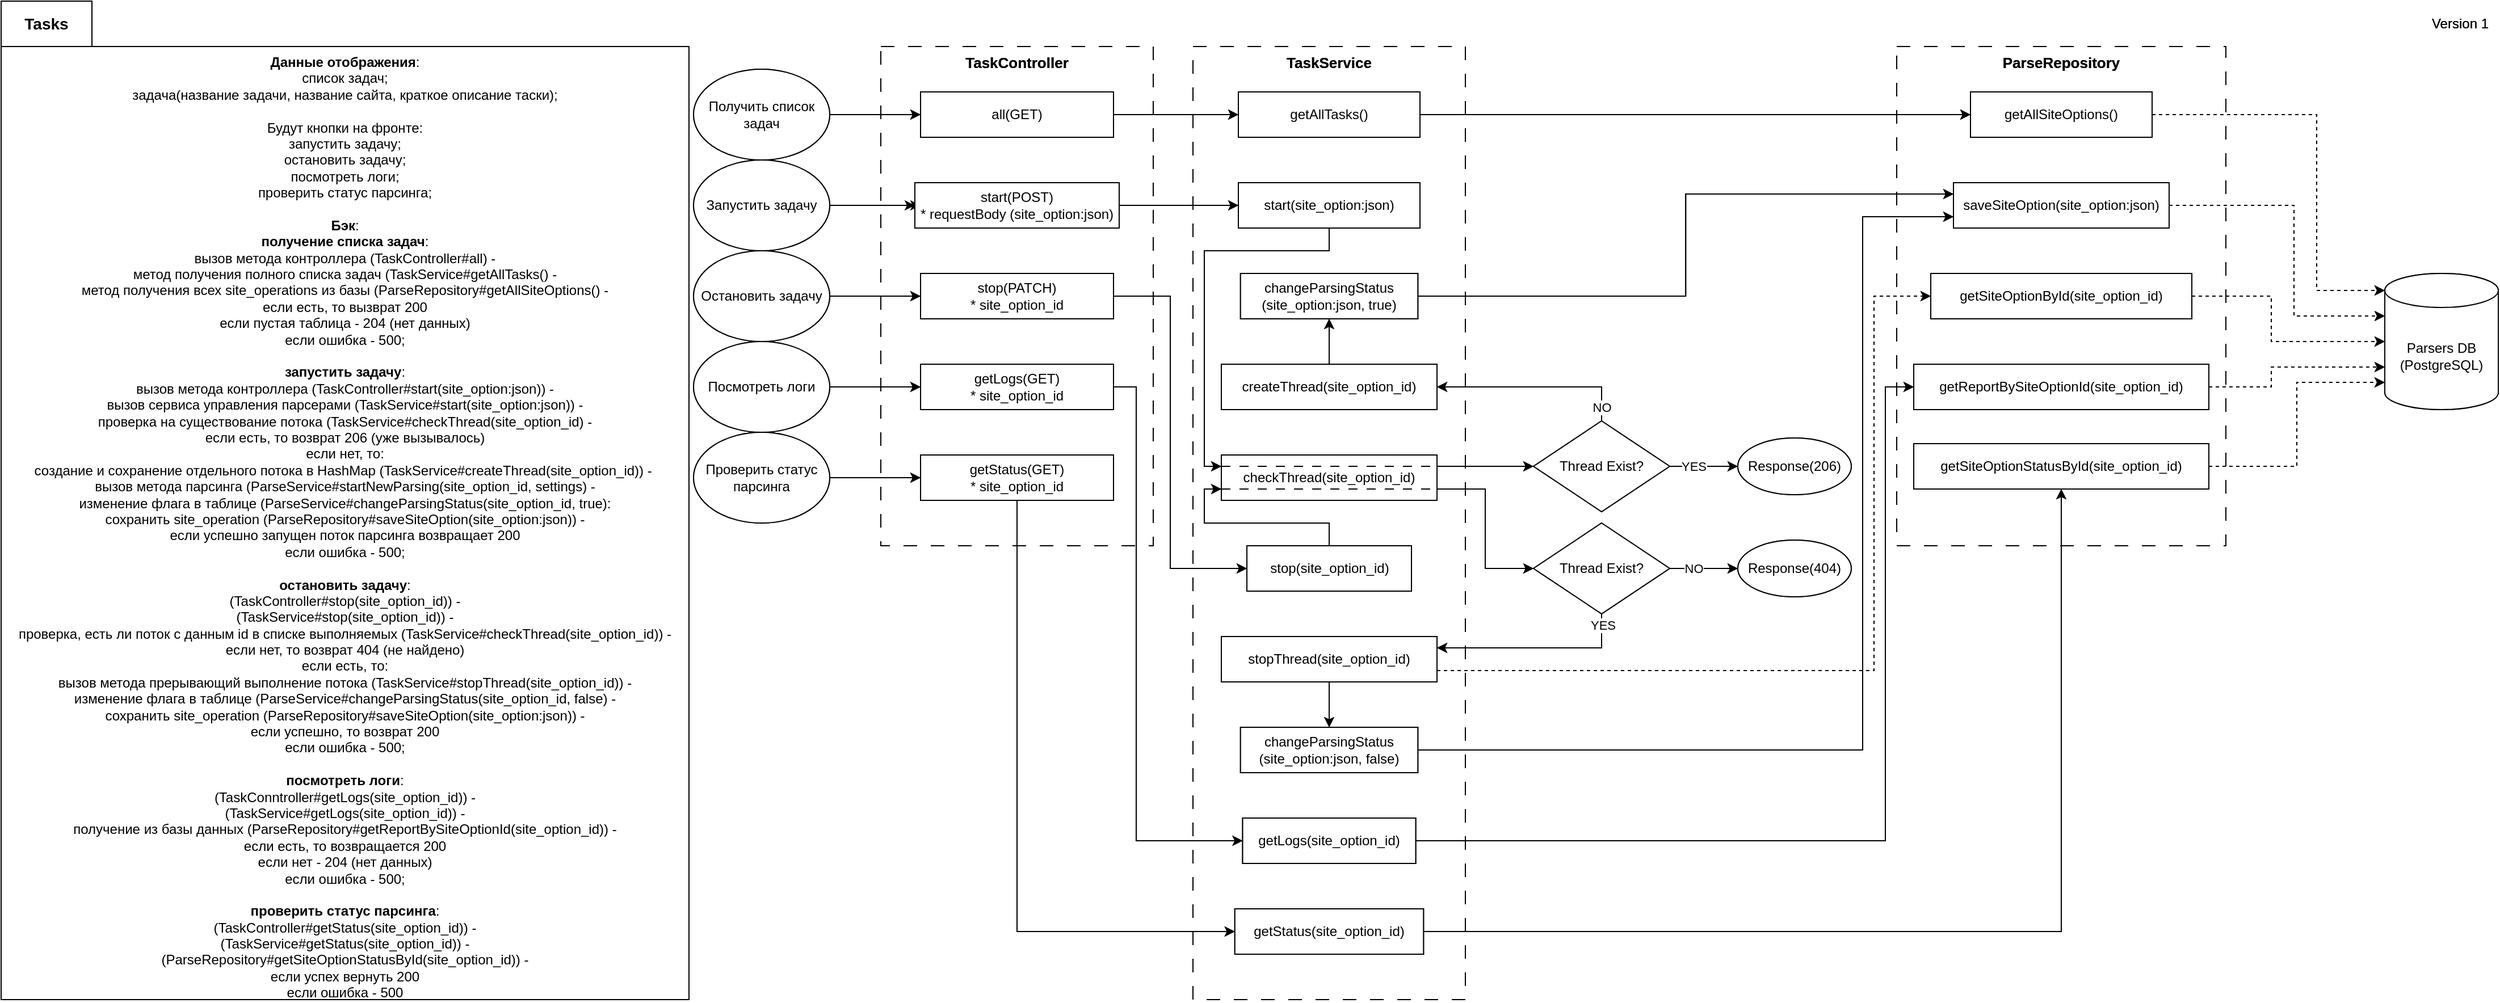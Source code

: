 <mxfile version="20.5.3" type="embed"><diagram name="Страница 1" id="qCNLvIIqHfw9IIQVVRMi"><mxGraphModel dx="1561" dy="801" grid="1" gridSize="10" guides="1" tooltips="1" connect="1" arrows="1" fold="1" page="1" pageScale="1" pageWidth="827" pageHeight="1169" background="#ffffff" math="0" shadow="0"><root><mxCell id="0"/><mxCell id="1" parent="0"/><mxCell id="IQdeU8apSQBM7l4QD6ii-18" value="ParseRepository" style="rounded=0;whiteSpace=wrap;html=1;fontSize=13;fontStyle=1;verticalAlign=top;fillColor=none;dashed=1;dashPattern=12 12;" parent="1" vertex="1"><mxGeometry x="1670" y="40" width="290" height="440" as="geometry"/></mxCell><mxCell id="IQdeU8apSQBM7l4QD6ii-17" value="TaskService" style="rounded=0;whiteSpace=wrap;html=1;fontSize=13;fontStyle=1;verticalAlign=top;fillColor=none;dashed=1;dashPattern=12 12;" parent="1" vertex="1"><mxGeometry x="1050" y="40" width="240" height="840" as="geometry"/></mxCell><mxCell id="IQdeU8apSQBM7l4QD6ii-6" value="TaskController" style="rounded=0;whiteSpace=wrap;html=1;verticalAlign=top;fillColor=none;dashed=1;dashPattern=12 12;fontSize=13;fontStyle=1" parent="1" vertex="1"><mxGeometry x="775" y="40" width="240" height="440" as="geometry"/></mxCell><mxCell id="UjvpqchdZE0tRtBwlCUI-1" value="Tasks" style="rounded=0;whiteSpace=wrap;html=1;fontStyle=1;fontSize=14;" parent="1" vertex="1"><mxGeometry width="80" height="40" as="geometry"/></mxCell><mxCell id="UjvpqchdZE0tRtBwlCUI-2" value="Version 1" style="text;html=1;strokeColor=none;fillColor=none;align=center;verticalAlign=middle;whiteSpace=wrap;rounded=0;" parent="1" vertex="1"><mxGeometry x="2133" width="67" height="40" as="geometry"/></mxCell><mxCell id="UjvpqchdZE0tRtBwlCUI-4" value="&lt;b&gt;Данные отображения&lt;/b&gt;:&lt;br&gt;список задач;&lt;br&gt;задача(название задачи, название сайта, краткое описание таски);&lt;br&gt;&lt;br&gt;Будут кнопки на фронте:&lt;br&gt;запустить задачу;&lt;br&gt;остановить задачу;&lt;br&gt;посмотреть логи;&lt;br&gt;проверить статус парсинга;&lt;br&gt;&lt;br&gt;&lt;b&gt;Бэк&lt;/b&gt;:&lt;br&gt;&lt;b&gt;получение списка задач&lt;/b&gt;:&lt;br&gt;вызов метода контроллера (TaskController#all) -&lt;br&gt;метод получения полного списка задач (TaskService#getAllTasks() -&lt;br&gt;метод получения всех site_operations из базы (ParseRepository#getAllSiteOperations() -&lt;br&gt;если есть, то вызврат 200&lt;br&gt;если пустая таблица - 204 (нет данных)&lt;br&gt;если ошибка - 500;&lt;br&gt;&lt;br&gt;&lt;b&gt;запустить задачу&lt;/b&gt;:&lt;br&gt;вызов метода контроллера (TaskController#start(site_operation:json)) -&lt;br&gt;вызов сервиса управления парсерами (TaskService#start(site_operation:json)) -&lt;br&gt;проверка на существование потока (TaskService#checkThread(site_operation_id) -&lt;br&gt;если есть, то возврат 206 (уже вызывалось)&lt;br&gt;если нет, то:&lt;br style=&quot;border-color: var(--border-color);&quot;&gt;создание и сохранение отдельного потока в HashMap (TaskService#createThread(site_operation_id)) -&amp;nbsp;&lt;br&gt;вызов метода парсинга (ParseService#startNewParsing(site_operation_id, settings) -&lt;br&gt;изменение флага в таблице (ParseService#changeParsingStatus(site_operation_id, true):&lt;br&gt;сохранить site_operation (ParseRepository#saveSiteOperation(siteOperation)) -&lt;br&gt;если успешно запущен поток парсинга возвращает 200&lt;br&gt;если ошибка - 500;&lt;br&gt;&lt;br&gt;&lt;b&gt;остановить задачу&lt;/b&gt;:&lt;br&gt;(TaskController#stop(site_operation_id)) -&lt;br&gt;(TaskService#stop(site_operation_id)) -&lt;br&gt;проверка, есть ли поток с данным id в списке выполняемых (TaskService#checkThread(site_operation_id)) -&lt;br&gt;если нет, то возврат 404 (не найдено)&lt;br&gt;если есть, то:&lt;br&gt;вызов метода прерывающий выполнение потока (TaskService#stopThread(site_operation_id)) -&lt;br style=&quot;border-color: var(--border-color);&quot;&gt;изменение флага в таблице (ParseService#changeParsingStatus(site_operation_id, false) -&lt;br style=&quot;border-color: var(--border-color);&quot;&gt;сохранить site_operation (ParseRepository#saveSiteOperation(siteOperation)) -&lt;br&gt;если успешно, то возврат 200&lt;br&gt;если ошибка - 500;&lt;br&gt;&lt;br&gt;&lt;b&gt;посмотреть логи&lt;/b&gt;:&lt;br&gt;(TaskConntroller#getLogs(site_operation_id)) -&lt;br&gt;(TaskService#getLogs(site_operation_id)) -&lt;br&gt;получение из базы данных (ParseRepository#getReportBySiteOperationId(site_operation_id)) -&lt;br&gt;если есть, то возвращается 200&lt;br&gt;если нет - 204 (нет данных)&lt;br&gt;если ошибка - 500;&lt;br&gt;&lt;br&gt;&lt;b&gt;проверить статус парсинга&lt;/b&gt;:&lt;br&gt;(TaskController#getStatus(site_operation_id)) -&lt;br&gt;(TaskService#getStatus(site_operation_id)) -&lt;br&gt;(ParseRepository#getSiteOperationStatusById(site_operation_id)) -&lt;br&gt;если успех вернуть 200&lt;br&gt;если ошибка - 500" style="rounded=0;whiteSpace=wrap;html=1;verticalAlign=top;align=center;" parent="1" vertex="1"><mxGeometry y="40" width="606" height="840" as="geometry"/></mxCell><mxCell id="IQdeU8apSQBM7l4QD6ii-12" style="edgeStyle=orthogonalEdgeStyle;rounded=0;orthogonalLoop=1;jettySize=auto;html=1;exitX=1;exitY=0.5;exitDx=0;exitDy=0;entryX=0;entryY=0.5;entryDx=0;entryDy=0;" parent="1" source="IQdeU8apSQBM7l4QD6ii-1" target="IQdeU8apSQBM7l4QD6ii-7" edge="1"><mxGeometry relative="1" as="geometry"/></mxCell><mxCell id="IQdeU8apSQBM7l4QD6ii-1" value="Получить список задач" style="ellipse;whiteSpace=wrap;html=1;" parent="1" vertex="1"><mxGeometry x="610" y="60" width="120" height="80" as="geometry"/></mxCell><mxCell id="IQdeU8apSQBM7l4QD6ii-13" style="edgeStyle=orthogonalEdgeStyle;rounded=0;orthogonalLoop=1;jettySize=auto;html=1;exitX=1;exitY=0.5;exitDx=0;exitDy=0;entryX=0;entryY=0.5;entryDx=0;entryDy=0;" parent="1" source="IQdeU8apSQBM7l4QD6ii-2" target="IQdeU8apSQBM7l4QD6ii-8" edge="1"><mxGeometry relative="1" as="geometry"/></mxCell><mxCell id="IQdeU8apSQBM7l4QD6ii-2" value="Запустить задачу" style="ellipse;whiteSpace=wrap;html=1;" parent="1" vertex="1"><mxGeometry x="610" y="140" width="120" height="80" as="geometry"/></mxCell><mxCell id="IQdeU8apSQBM7l4QD6ii-14" style="edgeStyle=orthogonalEdgeStyle;rounded=0;orthogonalLoop=1;jettySize=auto;html=1;exitX=1;exitY=0.5;exitDx=0;exitDy=0;entryX=0;entryY=0.5;entryDx=0;entryDy=0;" parent="1" source="IQdeU8apSQBM7l4QD6ii-3" target="IQdeU8apSQBM7l4QD6ii-9" edge="1"><mxGeometry relative="1" as="geometry"/></mxCell><mxCell id="IQdeU8apSQBM7l4QD6ii-3" value="Остановить задачу" style="ellipse;whiteSpace=wrap;html=1;" parent="1" vertex="1"><mxGeometry x="610" y="220" width="120" height="80" as="geometry"/></mxCell><mxCell id="IQdeU8apSQBM7l4QD6ii-15" style="edgeStyle=orthogonalEdgeStyle;rounded=0;orthogonalLoop=1;jettySize=auto;html=1;exitX=1;exitY=0.5;exitDx=0;exitDy=0;entryX=0;entryY=0.5;entryDx=0;entryDy=0;" parent="1" source="IQdeU8apSQBM7l4QD6ii-4" target="IQdeU8apSQBM7l4QD6ii-10" edge="1"><mxGeometry relative="1" as="geometry"/></mxCell><mxCell id="IQdeU8apSQBM7l4QD6ii-4" value="Посмотреть логи" style="ellipse;whiteSpace=wrap;html=1;" parent="1" vertex="1"><mxGeometry x="610" y="300" width="120" height="80" as="geometry"/></mxCell><mxCell id="IQdeU8apSQBM7l4QD6ii-16" style="edgeStyle=orthogonalEdgeStyle;rounded=0;orthogonalLoop=1;jettySize=auto;html=1;exitX=1;exitY=0.5;exitDx=0;exitDy=0;entryX=0;entryY=0.5;entryDx=0;entryDy=0;" parent="1" source="IQdeU8apSQBM7l4QD6ii-5" target="IQdeU8apSQBM7l4QD6ii-11" edge="1"><mxGeometry relative="1" as="geometry"/></mxCell><mxCell id="IQdeU8apSQBM7l4QD6ii-5" value="Проверить статус парсинга" style="ellipse;whiteSpace=wrap;html=1;" parent="1" vertex="1"><mxGeometry x="610" y="380" width="120" height="80" as="geometry"/></mxCell><mxCell id="IQdeU8apSQBM7l4QD6ii-22" style="edgeStyle=orthogonalEdgeStyle;rounded=0;orthogonalLoop=1;jettySize=auto;html=1;exitX=1;exitY=0.5;exitDx=0;exitDy=0;entryX=0;entryY=0.5;entryDx=0;entryDy=0;" parent="1" source="IQdeU8apSQBM7l4QD6ii-7" target="IQdeU8apSQBM7l4QD6ii-21" edge="1"><mxGeometry relative="1" as="geometry"/></mxCell><mxCell id="IQdeU8apSQBM7l4QD6ii-7" value="all(GET)" style="rounded=0;whiteSpace=wrap;html=1;" parent="1" vertex="1"><mxGeometry x="810" y="80" width="170" height="40" as="geometry"/></mxCell><mxCell id="ghI51QlMgrLUa65lggI6-1" style="edgeStyle=orthogonalEdgeStyle;rounded=0;orthogonalLoop=1;jettySize=auto;html=1;exitX=1;exitY=0.5;exitDx=0;exitDy=0;entryX=0;entryY=0.5;entryDx=0;entryDy=0;" parent="1" source="IQdeU8apSQBM7l4QD6ii-8" target="IQdeU8apSQBM7l4QD6ii-19" edge="1"><mxGeometry relative="1" as="geometry"/></mxCell><mxCell id="IQdeU8apSQBM7l4QD6ii-8" value="start(POST)&lt;br&gt;* requestBody (siteOperation)" style="rounded=0;whiteSpace=wrap;html=1;" parent="1" vertex="1"><mxGeometry x="810" y="160" width="170" height="40" as="geometry"/></mxCell><mxCell id="ghI51QlMgrLUa65lggI6-33" style="edgeStyle=orthogonalEdgeStyle;rounded=0;orthogonalLoop=1;jettySize=auto;html=1;exitX=1;exitY=0.5;exitDx=0;exitDy=0;entryX=0;entryY=0.5;entryDx=0;entryDy=0;" parent="1" source="IQdeU8apSQBM7l4QD6ii-9" target="ghI51QlMgrLUa65lggI6-32" edge="1"><mxGeometry relative="1" as="geometry"><Array as="points"><mxPoint x="1030" y="260"/><mxPoint x="1030" y="500"/></Array></mxGeometry></mxCell><mxCell id="IQdeU8apSQBM7l4QD6ii-9" value="stop(PATCH)&lt;br&gt;* siteOperationId" style="rounded=0;whiteSpace=wrap;html=1;" parent="1" vertex="1"><mxGeometry x="810" y="240" width="170" height="40" as="geometry"/></mxCell><mxCell id="ghI51QlMgrLUa65lggI6-58" style="edgeStyle=orthogonalEdgeStyle;rounded=0;orthogonalLoop=1;jettySize=auto;html=1;exitX=1;exitY=0.5;exitDx=0;exitDy=0;entryX=0;entryY=0.5;entryDx=0;entryDy=0;" parent="1" source="IQdeU8apSQBM7l4QD6ii-10" target="ghI51QlMgrLUa65lggI6-56" edge="1"><mxGeometry relative="1" as="geometry"><Array as="points"><mxPoint x="1000" y="340"/><mxPoint x="1000" y="740"/></Array></mxGeometry></mxCell><mxCell id="IQdeU8apSQBM7l4QD6ii-10" value="getLogs(GET)&lt;br&gt;* siteOperationId" style="rounded=0;whiteSpace=wrap;html=1;" parent="1" vertex="1"><mxGeometry x="810" y="320" width="170" height="40" as="geometry"/></mxCell><mxCell id="ghI51QlMgrLUa65lggI6-66" style="edgeStyle=orthogonalEdgeStyle;rounded=0;orthogonalLoop=1;jettySize=auto;html=1;exitX=0.5;exitY=1;exitDx=0;exitDy=0;entryX=0;entryY=0.5;entryDx=0;entryDy=0;" parent="1" source="IQdeU8apSQBM7l4QD6ii-11" target="ghI51QlMgrLUa65lggI6-65" edge="1"><mxGeometry relative="1" as="geometry"/></mxCell><mxCell id="IQdeU8apSQBM7l4QD6ii-11" value="getStatus(GET)&lt;br&gt;* siteOperationId" style="rounded=0;whiteSpace=wrap;html=1;" parent="1" vertex="1"><mxGeometry x="810" y="400" width="170" height="40" as="geometry"/></mxCell><mxCell id="ghI51QlMgrLUa65lggI6-19" style="edgeStyle=orthogonalEdgeStyle;rounded=0;orthogonalLoop=1;jettySize=auto;html=1;exitX=0.5;exitY=1;exitDx=0;exitDy=0;entryX=0;entryY=0.25;entryDx=0;entryDy=0;" parent="1" source="IQdeU8apSQBM7l4QD6ii-19" target="ghI51QlMgrLUa65lggI6-2" edge="1"><mxGeometry relative="1" as="geometry"><Array as="points"><mxPoint x="1170" y="220"/><mxPoint x="1060" y="220"/><mxPoint x="1060" y="410"/></Array></mxGeometry></mxCell><mxCell id="IQdeU8apSQBM7l4QD6ii-19" value="start(siteOperationEntity)" style="rounded=0;whiteSpace=wrap;html=1;" parent="1" vertex="1"><mxGeometry x="1090" y="160" width="160" height="40" as="geometry"/></mxCell><mxCell id="IQdeU8apSQBM7l4QD6ii-24" style="edgeStyle=orthogonalEdgeStyle;rounded=0;orthogonalLoop=1;jettySize=auto;html=1;exitX=1;exitY=0.5;exitDx=0;exitDy=0;entryX=0;entryY=0.5;entryDx=0;entryDy=0;" parent="1" source="IQdeU8apSQBM7l4QD6ii-21" target="IQdeU8apSQBM7l4QD6ii-23" edge="1"><mxGeometry relative="1" as="geometry"/></mxCell><mxCell id="IQdeU8apSQBM7l4QD6ii-21" value="getAllTasks()" style="rounded=0;whiteSpace=wrap;html=1;" parent="1" vertex="1"><mxGeometry x="1090" y="80" width="160" height="40" as="geometry"/></mxCell><mxCell id="IQdeU8apSQBM7l4QD6ii-26" style="edgeStyle=orthogonalEdgeStyle;rounded=0;orthogonalLoop=1;jettySize=auto;html=1;exitX=1;exitY=0.5;exitDx=0;exitDy=0;entryX=0;entryY=0;entryDx=0;entryDy=15;entryPerimeter=0;dashed=1;" parent="1" source="IQdeU8apSQBM7l4QD6ii-23" target="IQdeU8apSQBM7l4QD6ii-25" edge="1"><mxGeometry relative="1" as="geometry"><Array as="points"><mxPoint x="2040" y="100"/><mxPoint x="2040" y="255"/></Array></mxGeometry></mxCell><mxCell id="IQdeU8apSQBM7l4QD6ii-23" value="getAllSiteOperations()" style="rounded=0;whiteSpace=wrap;html=1;" parent="1" vertex="1"><mxGeometry x="1735" y="80" width="160" height="40" as="geometry"/></mxCell><mxCell id="IQdeU8apSQBM7l4QD6ii-25" value="Parsers DB (PostgreSQL)" style="shape=cylinder3;whiteSpace=wrap;html=1;boundedLbl=1;backgroundOutline=1;size=15;" parent="1" vertex="1"><mxGeometry x="2100" y="240" width="100" height="120" as="geometry"/></mxCell><mxCell id="ghI51QlMgrLUa65lggI6-5" style="edgeStyle=orthogonalEdgeStyle;rounded=0;orthogonalLoop=1;jettySize=auto;html=1;exitX=1;exitY=0.25;exitDx=0;exitDy=0;entryX=0;entryY=0.5;entryDx=0;entryDy=0;" parent="1" source="ghI51QlMgrLUa65lggI6-2" target="ghI51QlMgrLUa65lggI6-4" edge="1"><mxGeometry relative="1" as="geometry"/></mxCell><mxCell id="ghI51QlMgrLUa65lggI6-37" style="edgeStyle=orthogonalEdgeStyle;rounded=0;orthogonalLoop=1;jettySize=auto;html=1;exitX=1;exitY=0.75;exitDx=0;exitDy=0;entryX=0;entryY=0.5;entryDx=0;entryDy=0;" parent="1" source="ghI51QlMgrLUa65lggI6-2" target="ghI51QlMgrLUa65lggI6-36" edge="1"><mxGeometry relative="1" as="geometry"/></mxCell><mxCell id="ghI51QlMgrLUa65lggI6-2" value="checkThread(site_operation_id)" style="rounded=0;whiteSpace=wrap;html=1;" parent="1" vertex="1"><mxGeometry x="1075" y="400" width="190" height="40" as="geometry"/></mxCell><mxCell id="ghI51QlMgrLUa65lggI6-9" style="edgeStyle=orthogonalEdgeStyle;rounded=0;orthogonalLoop=1;jettySize=auto;html=1;exitX=1;exitY=0.5;exitDx=0;exitDy=0;entryX=0;entryY=0.5;entryDx=0;entryDy=0;" parent="1" source="ghI51QlMgrLUa65lggI6-4" target="ghI51QlMgrLUa65lggI6-8" edge="1"><mxGeometry relative="1" as="geometry"/></mxCell><mxCell id="ghI51QlMgrLUa65lggI6-10" value="YES" style="edgeLabel;html=1;align=center;verticalAlign=middle;resizable=0;points=[];" parent="ghI51QlMgrLUa65lggI6-9" vertex="1" connectable="0"><mxGeometry x="-0.785" relative="1" as="geometry"><mxPoint x="14" as="offset"/></mxGeometry></mxCell><mxCell id="ghI51QlMgrLUa65lggI6-12" style="edgeStyle=orthogonalEdgeStyle;rounded=0;orthogonalLoop=1;jettySize=auto;html=1;exitX=0.5;exitY=0;exitDx=0;exitDy=0;entryX=1;entryY=0.5;entryDx=0;entryDy=0;" parent="1" source="ghI51QlMgrLUa65lggI6-4" target="ghI51QlMgrLUa65lggI6-11" edge="1"><mxGeometry relative="1" as="geometry"/></mxCell><mxCell id="ghI51QlMgrLUa65lggI6-13" value="NO" style="edgeLabel;html=1;align=center;verticalAlign=middle;resizable=0;points=[];" parent="ghI51QlMgrLUa65lggI6-12" vertex="1" connectable="0"><mxGeometry x="-0.6" y="1" relative="1" as="geometry"><mxPoint x="5" y="17" as="offset"/></mxGeometry></mxCell><mxCell id="ghI51QlMgrLUa65lggI6-4" value="Thread Exist?" style="rhombus;whiteSpace=wrap;html=1;" parent="1" vertex="1"><mxGeometry x="1350" y="370" width="120" height="80" as="geometry"/></mxCell><mxCell id="ghI51QlMgrLUa65lggI6-8" value="Response(206)" style="ellipse;whiteSpace=wrap;html=1;" parent="1" vertex="1"><mxGeometry x="1530" y="385" width="100" height="50" as="geometry"/></mxCell><mxCell id="ghI51QlMgrLUa65lggI6-21" style="edgeStyle=orthogonalEdgeStyle;rounded=0;orthogonalLoop=1;jettySize=auto;html=1;exitX=0.5;exitY=0;exitDx=0;exitDy=0;entryX=0.5;entryY=1;entryDx=0;entryDy=0;" parent="1" source="ghI51QlMgrLUa65lggI6-11" target="ghI51QlMgrLUa65lggI6-14" edge="1"><mxGeometry relative="1" as="geometry"/></mxCell><mxCell id="ghI51QlMgrLUa65lggI6-11" value="createThread(site_operation_id)" style="rounded=0;whiteSpace=wrap;html=1;" parent="1" vertex="1"><mxGeometry x="1075" y="320" width="190" height="40" as="geometry"/></mxCell><mxCell id="ghI51QlMgrLUa65lggI6-29" style="edgeStyle=orthogonalEdgeStyle;rounded=0;orthogonalLoop=1;jettySize=auto;html=1;exitX=1;exitY=0.5;exitDx=0;exitDy=0;entryX=0;entryY=0.25;entryDx=0;entryDy=0;" parent="1" source="ghI51QlMgrLUa65lggI6-14" target="ghI51QlMgrLUa65lggI6-23" edge="1"><mxGeometry relative="1" as="geometry"/></mxCell><mxCell id="ghI51QlMgrLUa65lggI6-14" value="changeParsingStatus&lt;br&gt;(siteOperationEntity, true)" style="rounded=0;whiteSpace=wrap;html=1;" parent="1" vertex="1"><mxGeometry x="1091.88" y="240" width="156.25" height="40" as="geometry"/></mxCell><mxCell id="ghI51QlMgrLUa65lggI6-59" style="edgeStyle=orthogonalEdgeStyle;rounded=0;orthogonalLoop=1;jettySize=auto;html=1;exitX=1;exitY=0.5;exitDx=0;exitDy=0;entryX=0;entryY=0.5;entryDx=0;entryDy=0;entryPerimeter=0;dashed=1;" parent="1" source="ghI51QlMgrLUa65lggI6-22" target="IQdeU8apSQBM7l4QD6ii-25" edge="1"><mxGeometry relative="1" as="geometry"><Array as="points"><mxPoint x="2000" y="260"/><mxPoint x="2000" y="300"/></Array></mxGeometry></mxCell><mxCell id="ghI51QlMgrLUa65lggI6-22" value="getSiteOperationById(site_operation_id)" style="rounded=0;whiteSpace=wrap;html=1;" parent="1" vertex="1"><mxGeometry x="1700" y="240" width="230" height="40" as="geometry"/></mxCell><mxCell id="ghI51QlMgrLUa65lggI6-42" style="edgeStyle=orthogonalEdgeStyle;rounded=0;orthogonalLoop=1;jettySize=auto;html=1;exitX=1;exitY=0.5;exitDx=0;exitDy=0;entryX=0;entryY=0;entryDx=0;entryDy=37.5;entryPerimeter=0;dashed=1;" parent="1" source="ghI51QlMgrLUa65lggI6-23" target="IQdeU8apSQBM7l4QD6ii-25" edge="1"><mxGeometry relative="1" as="geometry"><Array as="points"><mxPoint x="2020" y="180"/><mxPoint x="2020" y="278"/></Array></mxGeometry></mxCell><mxCell id="ghI51QlMgrLUa65lggI6-23" value="saveSiteOperation(siteOperation)" style="rounded=0;whiteSpace=wrap;html=1;" parent="1" vertex="1"><mxGeometry x="1720" y="160" width="190" height="40" as="geometry"/></mxCell><mxCell id="ghI51QlMgrLUa65lggI6-30" style="edgeStyle=orthogonalEdgeStyle;rounded=0;orthogonalLoop=1;jettySize=auto;html=1;exitX=0;exitY=0.25;exitDx=0;exitDy=0;entryX=1;entryY=0.25;entryDx=0;entryDy=0;dashed=1;dashPattern=8 8;endArrow=none;endFill=0;" parent="1" source="ghI51QlMgrLUa65lggI6-2" target="ghI51QlMgrLUa65lggI6-2" edge="1"><mxGeometry relative="1" as="geometry"><Array as="points"><mxPoint x="1190" y="410"/><mxPoint x="1190" y="410"/></Array></mxGeometry></mxCell><mxCell id="ghI51QlMgrLUa65lggI6-34" style="edgeStyle=orthogonalEdgeStyle;rounded=0;orthogonalLoop=1;jettySize=auto;html=1;exitX=0.5;exitY=0;exitDx=0;exitDy=0;entryX=0;entryY=0.75;entryDx=0;entryDy=0;" parent="1" source="ghI51QlMgrLUa65lggI6-32" target="ghI51QlMgrLUa65lggI6-2" edge="1"><mxGeometry relative="1" as="geometry"><Array as="points"><mxPoint x="1170" y="460"/><mxPoint x="1060" y="460"/><mxPoint x="1060" y="430"/></Array></mxGeometry></mxCell><mxCell id="ghI51QlMgrLUa65lggI6-32" value="stop(site_operation_id)" style="rounded=0;whiteSpace=wrap;html=1;" parent="1" vertex="1"><mxGeometry x="1097.5" y="480" width="145" height="40" as="geometry"/></mxCell><mxCell id="ghI51QlMgrLUa65lggI6-46" style="edgeStyle=orthogonalEdgeStyle;rounded=0;orthogonalLoop=1;jettySize=auto;html=1;exitX=0.5;exitY=1;exitDx=0;exitDy=0;entryX=1;entryY=0.25;entryDx=0;entryDy=0;" parent="1" source="ghI51QlMgrLUa65lggI6-36" target="ghI51QlMgrLUa65lggI6-50" edge="1"><mxGeometry relative="1" as="geometry"><mxPoint x="1310" y="600" as="targetPoint"/><Array as="points"><mxPoint x="1410" y="570"/></Array></mxGeometry></mxCell><mxCell id="ghI51QlMgrLUa65lggI6-47" value="YES" style="edgeLabel;html=1;align=center;verticalAlign=middle;resizable=0;points=[];" parent="ghI51QlMgrLUa65lggI6-46" vertex="1" connectable="0"><mxGeometry x="-0.306" y="4" relative="1" as="geometry"><mxPoint x="31" y="-24" as="offset"/></mxGeometry></mxCell><mxCell id="ghI51QlMgrLUa65lggI6-36" value="Thread Exist?" style="rhombus;whiteSpace=wrap;html=1;" parent="1" vertex="1"><mxGeometry x="1350" y="460" width="120" height="80" as="geometry"/></mxCell><mxCell id="ghI51QlMgrLUa65lggI6-38" style="edgeStyle=orthogonalEdgeStyle;rounded=0;orthogonalLoop=1;jettySize=auto;html=1;exitX=0;exitY=0.75;exitDx=0;exitDy=0;entryX=1;entryY=0.75;entryDx=0;entryDy=0;dashed=1;dashPattern=8 8;endArrow=none;endFill=0;" parent="1" source="ghI51QlMgrLUa65lggI6-2" target="ghI51QlMgrLUa65lggI6-2" edge="1"><mxGeometry relative="1" as="geometry"><Array as="points"><mxPoint x="1180" y="430"/><mxPoint x="1180" y="430"/></Array></mxGeometry></mxCell><mxCell id="ghI51QlMgrLUa65lggI6-39" value="Response(404)" style="ellipse;whiteSpace=wrap;html=1;" parent="1" vertex="1"><mxGeometry x="1530" y="475" width="100" height="50" as="geometry"/></mxCell><mxCell id="ghI51QlMgrLUa65lggI6-40" style="edgeStyle=orthogonalEdgeStyle;rounded=0;orthogonalLoop=1;jettySize=auto;html=1;exitX=1;exitY=0.5;exitDx=0;exitDy=0;entryX=0;entryY=0.5;entryDx=0;entryDy=0;" parent="1" source="ghI51QlMgrLUa65lggI6-36" target="ghI51QlMgrLUa65lggI6-39" edge="1"><mxGeometry relative="1" as="geometry"><mxPoint x="1480" y="420" as="sourcePoint"/><mxPoint x="1540" y="420" as="targetPoint"/></mxGeometry></mxCell><mxCell id="ghI51QlMgrLUa65lggI6-41" value="NO" style="edgeLabel;html=1;align=center;verticalAlign=middle;resizable=0;points=[];" parent="ghI51QlMgrLUa65lggI6-40" vertex="1" connectable="0"><mxGeometry x="-0.785" relative="1" as="geometry"><mxPoint x="14" as="offset"/></mxGeometry></mxCell><mxCell id="ghI51QlMgrLUa65lggI6-54" style="edgeStyle=orthogonalEdgeStyle;rounded=0;orthogonalLoop=1;jettySize=auto;html=1;exitX=1;exitY=0.5;exitDx=0;exitDy=0;entryX=0;entryY=0.75;entryDx=0;entryDy=0;jumpStyle=none;" parent="1" source="ghI51QlMgrLUa65lggI6-45" target="ghI51QlMgrLUa65lggI6-23" edge="1"><mxGeometry relative="1" as="geometry"><Array as="points"><mxPoint x="1640" y="660"/><mxPoint x="1640" y="190"/></Array></mxGeometry></mxCell><mxCell id="ghI51QlMgrLUa65lggI6-45" value="changeParsingStatus&lt;br&gt;(siteOperationEntity, false)" style="rounded=0;whiteSpace=wrap;html=1;" parent="1" vertex="1"><mxGeometry x="1091.88" y="640" width="156.25" height="40" as="geometry"/></mxCell><mxCell id="ghI51QlMgrLUa65lggI6-52" style="edgeStyle=orthogonalEdgeStyle;rounded=0;orthogonalLoop=1;jettySize=auto;html=1;exitX=1;exitY=0.75;exitDx=0;exitDy=0;entryX=0;entryY=0.5;entryDx=0;entryDy=0;dashed=1;" parent="1" source="ghI51QlMgrLUa65lggI6-50" target="ghI51QlMgrLUa65lggI6-22" edge="1"><mxGeometry relative="1" as="geometry"><Array as="points"><mxPoint x="1650" y="590"/><mxPoint x="1650" y="260"/></Array></mxGeometry></mxCell><mxCell id="ghI51QlMgrLUa65lggI6-53" style="edgeStyle=orthogonalEdgeStyle;rounded=0;orthogonalLoop=1;jettySize=auto;html=1;exitX=0.5;exitY=1;exitDx=0;exitDy=0;entryX=0.5;entryY=0;entryDx=0;entryDy=0;" parent="1" source="ghI51QlMgrLUa65lggI6-50" target="ghI51QlMgrLUa65lggI6-45" edge="1"><mxGeometry relative="1" as="geometry"/></mxCell><mxCell id="ghI51QlMgrLUa65lggI6-50" value="stopThread(site_operation_id)" style="rounded=0;whiteSpace=wrap;html=1;" parent="1" vertex="1"><mxGeometry x="1075" y="560" width="190" height="40" as="geometry"/></mxCell><mxCell id="ghI51QlMgrLUa65lggI6-62" style="edgeStyle=orthogonalEdgeStyle;rounded=0;orthogonalLoop=1;jettySize=auto;html=1;exitX=1;exitY=0.5;exitDx=0;exitDy=0;entryX=0;entryY=0.5;entryDx=0;entryDy=0;" parent="1" source="ghI51QlMgrLUa65lggI6-56" target="ghI51QlMgrLUa65lggI6-60" edge="1"><mxGeometry relative="1" as="geometry"><Array as="points"><mxPoint x="1660" y="740"/><mxPoint x="1660" y="340"/></Array></mxGeometry></mxCell><mxCell id="ghI51QlMgrLUa65lggI6-56" value="getLogs(site_operation_id)" style="rounded=0;whiteSpace=wrap;html=1;" parent="1" vertex="1"><mxGeometry x="1093.76" y="720" width="152.49" height="40" as="geometry"/></mxCell><mxCell id="ghI51QlMgrLUa65lggI6-63" style="edgeStyle=orthogonalEdgeStyle;rounded=0;orthogonalLoop=1;jettySize=auto;html=1;exitX=1;exitY=0.5;exitDx=0;exitDy=0;entryX=0;entryY=0;entryDx=0;entryDy=82.5;entryPerimeter=0;dashed=1;" parent="1" source="ghI51QlMgrLUa65lggI6-60" target="IQdeU8apSQBM7l4QD6ii-25" edge="1"><mxGeometry relative="1" as="geometry"><Array as="points"><mxPoint x="2000" y="340"/><mxPoint x="2000" y="323"/></Array></mxGeometry></mxCell><mxCell id="ghI51QlMgrLUa65lggI6-60" value="getReportBySiteOperationId(site_operation_id)" style="rounded=0;whiteSpace=wrap;html=1;" parent="1" vertex="1"><mxGeometry x="1685" y="320" width="260" height="40" as="geometry"/></mxCell><mxCell id="ghI51QlMgrLUa65lggI6-68" style="edgeStyle=orthogonalEdgeStyle;rounded=0;orthogonalLoop=1;jettySize=auto;html=1;exitX=1;exitY=0.5;exitDx=0;exitDy=0;entryX=0.5;entryY=1;entryDx=0;entryDy=0;" parent="1" source="ghI51QlMgrLUa65lggI6-65" target="ghI51QlMgrLUa65lggI6-67" edge="1"><mxGeometry relative="1" as="geometry"/></mxCell><mxCell id="ghI51QlMgrLUa65lggI6-65" value="getStatus(site_operation_id)" style="rounded=0;whiteSpace=wrap;html=1;" parent="1" vertex="1"><mxGeometry x="1086.88" y="800" width="166.25" height="40" as="geometry"/></mxCell><mxCell id="ghI51QlMgrLUa65lggI6-69" style="edgeStyle=orthogonalEdgeStyle;rounded=0;orthogonalLoop=1;jettySize=auto;html=1;exitX=1;exitY=0.5;exitDx=0;exitDy=0;entryX=0;entryY=0.8;entryDx=0;entryDy=0;entryPerimeter=0;dashed=1;" parent="1" source="ghI51QlMgrLUa65lggI6-67" target="IQdeU8apSQBM7l4QD6ii-25" edge="1"><mxGeometry relative="1" as="geometry"/></mxCell><mxCell id="ghI51QlMgrLUa65lggI6-67" value="getSiteOperationStatusById(site_operation_id)" style="rounded=0;whiteSpace=wrap;html=1;" parent="1" vertex="1"><mxGeometry x="1685" y="390" width="260" height="40" as="geometry"/></mxCell><mxCell id="3" value="ParseRepository" style="rounded=0;whiteSpace=wrap;html=1;fontSize=13;fontStyle=1;verticalAlign=top;fillColor=none;dashed=1;dashPattern=12 12;" vertex="1" parent="1"><mxGeometry x="1670" y="40" width="290" height="440" as="geometry"/></mxCell><mxCell id="4" value="TaskService" style="rounded=0;whiteSpace=wrap;html=1;fontSize=13;fontStyle=1;verticalAlign=top;fillColor=none;dashed=1;dashPattern=12 12;" vertex="1" parent="1"><mxGeometry x="1050" y="40" width="240" height="840" as="geometry"/></mxCell><mxCell id="5" value="TaskController" style="rounded=0;whiteSpace=wrap;html=1;verticalAlign=top;fillColor=none;dashed=1;dashPattern=12 12;fontSize=13;fontStyle=1" vertex="1" parent="1"><mxGeometry x="775" y="40" width="240" height="440" as="geometry"/></mxCell><mxCell id="6" value="Tasks" style="rounded=0;whiteSpace=wrap;html=1;fontStyle=1;fontSize=14;" vertex="1" parent="1"><mxGeometry width="80" height="40" as="geometry"/></mxCell><mxCell id="7" value="Version 1" style="text;html=1;strokeColor=none;fillColor=none;align=center;verticalAlign=middle;whiteSpace=wrap;rounded=0;" vertex="1" parent="1"><mxGeometry x="2133" width="67" height="40" as="geometry"/></mxCell><mxCell id="8" value="&lt;b&gt;Данные отображения&lt;/b&gt;:&lt;br&gt;список задач;&lt;br&gt;задача(название задачи, название сайта, краткое описание таски);&lt;br&gt;&lt;br&gt;Будут кнопки на фронте:&lt;br&gt;запустить задачу;&lt;br&gt;остановить задачу;&lt;br&gt;посмотреть логи;&lt;br&gt;проверить статус парсинга;&lt;br&gt;&lt;br&gt;&lt;b&gt;Бэк&lt;/b&gt;:&lt;br&gt;&lt;b&gt;получение списка задач&lt;/b&gt;:&lt;br&gt;вызов метода контроллера (TaskController#all) -&lt;br&gt;метод получения полного списка задач (TaskService#getAllTasks() -&lt;br&gt;метод получения всех site_operations из базы (ParseRepository#getAllSiteOptions() -&lt;br&gt;если есть, то вызврат 200&lt;br&gt;если пустая таблица - 204 (нет данных)&lt;br&gt;если ошибка - 500;&lt;br&gt;&lt;br&gt;&lt;b&gt;запустить задачу&lt;/b&gt;:&lt;br&gt;вызов метода контроллера (TaskController#start(site_option:json)) -&lt;br&gt;вызов сервиса управления парсерами (TaskService#start(site_option:json)) -&lt;br&gt;проверка на существование потока (TaskService#checkThread(site_option_id) -&lt;br&gt;если есть, то возврат 206 (уже вызывалось)&lt;br&gt;если нет, то:&lt;br style=&quot;border-color: var(--border-color);&quot;&gt;создание и сохранение отдельного потока в HashMap (TaskService#createThread(site_option_id)) -&amp;nbsp;&lt;br&gt;вызов метода парсинга (ParseService#startNewParsing(site_option_id, settings) -&lt;br&gt;изменение флага в таблице (ParseService#changeParsingStatus(site_option_id, true):&lt;br&gt;сохранить site_operation (ParseRepository#saveSiteOption(site_option:json)) -&lt;br&gt;если успешно запущен поток парсинга возвращает 200&lt;br&gt;если ошибка - 500;&lt;br&gt;&lt;br&gt;&lt;b&gt;остановить задачу&lt;/b&gt;:&lt;br&gt;(TaskController#stop(site_option_id)) -&lt;br&gt;(TaskService#stop(site_option_id)) -&lt;br&gt;проверка, есть ли поток с данным id в списке выполняемых (TaskService#checkThread(site_option_id)) -&lt;br&gt;если нет, то возврат 404 (не найдено)&lt;br&gt;если есть, то:&lt;br&gt;вызов метода прерывающий выполнение потока (TaskService#stopThread(site_option_id)) -&lt;br style=&quot;border-color: var(--border-color);&quot;&gt;изменение флага в таблице (ParseService#changeParsingStatus(site_option_id, false) -&lt;br style=&quot;border-color: var(--border-color);&quot;&gt;сохранить site_operation (ParseRepository#saveSiteOption(site_option:json)) -&lt;br&gt;если успешно, то возврат 200&lt;br&gt;если ошибка - 500;&lt;br&gt;&lt;br&gt;&lt;b&gt;посмотреть логи&lt;/b&gt;:&lt;br&gt;(TaskConntroller#getLogs(site_option_id)) -&lt;br&gt;(TaskService#getLogs(site_option_id)) -&lt;br&gt;получение из базы данных (ParseRepository#getReportBySiteOptionId(site_option_id)) -&lt;br&gt;если есть, то возвращается 200&lt;br&gt;если нет - 204 (нет данных)&lt;br&gt;если ошибка - 500;&lt;br&gt;&lt;br&gt;&lt;b&gt;проверить статус парсинга&lt;/b&gt;:&lt;br&gt;(TaskController#getStatus(site_option_id)) -&lt;br&gt;(TaskService#getStatus(site_option_id)) -&lt;br&gt;(ParseRepository#getSiteOptionStatusById(site_option_id)) -&lt;br&gt;если успех вернуть 200&lt;br&gt;если ошибка - 500" style="rounded=0;whiteSpace=wrap;html=1;verticalAlign=top;align=center;" vertex="1" parent="1"><mxGeometry y="40" width="606" height="840" as="geometry"/></mxCell><mxCell id="9" style="edgeStyle=orthogonalEdgeStyle;rounded=0;orthogonalLoop=1;jettySize=auto;html=1;exitX=1;exitY=0.5;exitDx=0;exitDy=0;entryX=0;entryY=0.5;entryDx=0;entryDy=0;" edge="1" parent="1" source="10" target="20"><mxGeometry relative="1" as="geometry"/></mxCell><mxCell id="10" value="Получить список задач" style="ellipse;whiteSpace=wrap;html=1;" vertex="1" parent="1"><mxGeometry x="610" y="60" width="120" height="80" as="geometry"/></mxCell><mxCell id="11" style="edgeStyle=orthogonalEdgeStyle;rounded=0;orthogonalLoop=1;jettySize=auto;html=1;exitX=1;exitY=0.5;exitDx=0;exitDy=0;entryX=0;entryY=0.5;entryDx=0;entryDy=0;" edge="1" parent="1" source="12" target="22"><mxGeometry relative="1" as="geometry"/></mxCell><mxCell id="12" value="Запустить задачу" style="ellipse;whiteSpace=wrap;html=1;" vertex="1" parent="1"><mxGeometry x="610" y="140" width="120" height="80" as="geometry"/></mxCell><mxCell id="13" style="edgeStyle=orthogonalEdgeStyle;rounded=0;orthogonalLoop=1;jettySize=auto;html=1;exitX=1;exitY=0.5;exitDx=0;exitDy=0;entryX=0;entryY=0.5;entryDx=0;entryDy=0;" edge="1" parent="1" source="14" target="24"><mxGeometry relative="1" as="geometry"/></mxCell><mxCell id="14" value="Остановить задачу" style="ellipse;whiteSpace=wrap;html=1;" vertex="1" parent="1"><mxGeometry x="610" y="220" width="120" height="80" as="geometry"/></mxCell><mxCell id="15" style="edgeStyle=orthogonalEdgeStyle;rounded=0;orthogonalLoop=1;jettySize=auto;html=1;exitX=1;exitY=0.5;exitDx=0;exitDy=0;entryX=0;entryY=0.5;entryDx=0;entryDy=0;" edge="1" parent="1" source="16" target="26"><mxGeometry relative="1" as="geometry"/></mxCell><mxCell id="16" value="Посмотреть логи" style="ellipse;whiteSpace=wrap;html=1;" vertex="1" parent="1"><mxGeometry x="610" y="300" width="120" height="80" as="geometry"/></mxCell><mxCell id="17" style="edgeStyle=orthogonalEdgeStyle;rounded=0;orthogonalLoop=1;jettySize=auto;html=1;exitX=1;exitY=0.5;exitDx=0;exitDy=0;entryX=0;entryY=0.5;entryDx=0;entryDy=0;" edge="1" parent="1" source="18" target="28"><mxGeometry relative="1" as="geometry"/></mxCell><mxCell id="18" value="Проверить статус парсинга" style="ellipse;whiteSpace=wrap;html=1;" vertex="1" parent="1"><mxGeometry x="610" y="380" width="120" height="80" as="geometry"/></mxCell><mxCell id="19" style="edgeStyle=orthogonalEdgeStyle;rounded=0;orthogonalLoop=1;jettySize=auto;html=1;exitX=1;exitY=0.5;exitDx=0;exitDy=0;entryX=0;entryY=0.5;entryDx=0;entryDy=0;" edge="1" parent="1" source="20" target="32"><mxGeometry relative="1" as="geometry"/></mxCell><mxCell id="20" value="all(GET)" style="rounded=0;whiteSpace=wrap;html=1;" vertex="1" parent="1"><mxGeometry x="810" y="80" width="170" height="40" as="geometry"/></mxCell><mxCell id="21" style="edgeStyle=orthogonalEdgeStyle;rounded=0;orthogonalLoop=1;jettySize=auto;html=1;exitX=1;exitY=0.5;exitDx=0;exitDy=0;entryX=0;entryY=0.5;entryDx=0;entryDy=0;" edge="1" parent="1" source="22" target="30"><mxGeometry relative="1" as="geometry"/></mxCell><mxCell id="22" value="start(POST)&lt;br&gt;* requestBody (site_option:json)" style="rounded=0;whiteSpace=wrap;html=1;" vertex="1" parent="1"><mxGeometry x="805" y="160" width="180" height="40" as="geometry"/></mxCell><mxCell id="23" style="edgeStyle=orthogonalEdgeStyle;rounded=0;orthogonalLoop=1;jettySize=auto;html=1;exitX=1;exitY=0.5;exitDx=0;exitDy=0;entryX=0;entryY=0.5;entryDx=0;entryDy=0;" edge="1" parent="1" source="24" target="55"><mxGeometry relative="1" as="geometry"><Array as="points"><mxPoint x="1030" y="260"/><mxPoint x="1030" y="500"/></Array></mxGeometry></mxCell><mxCell id="24" value="stop(PATCH)&lt;br&gt;* site_option_id" style="rounded=0;whiteSpace=wrap;html=1;" vertex="1" parent="1"><mxGeometry x="810" y="240" width="170" height="40" as="geometry"/></mxCell><mxCell id="25" style="edgeStyle=orthogonalEdgeStyle;rounded=0;orthogonalLoop=1;jettySize=auto;html=1;exitX=1;exitY=0.5;exitDx=0;exitDy=0;entryX=0;entryY=0.5;entryDx=0;entryDy=0;" edge="1" parent="1" source="26" target="69"><mxGeometry relative="1" as="geometry"><Array as="points"><mxPoint x="1000" y="340"/><mxPoint x="1000" y="740"/></Array></mxGeometry></mxCell><mxCell id="26" value="getLogs(GET)&lt;br&gt;* site_option_id" style="rounded=0;whiteSpace=wrap;html=1;" vertex="1" parent="1"><mxGeometry x="810" y="320" width="170" height="40" as="geometry"/></mxCell><mxCell id="27" style="edgeStyle=orthogonalEdgeStyle;rounded=0;orthogonalLoop=1;jettySize=auto;html=1;exitX=0.5;exitY=1;exitDx=0;exitDy=0;entryX=0;entryY=0.5;entryDx=0;entryDy=0;" edge="1" parent="1" source="28" target="73"><mxGeometry relative="1" as="geometry"/></mxCell><mxCell id="28" value="getStatus(GET)&lt;br&gt;* site_option_id" style="rounded=0;whiteSpace=wrap;html=1;" vertex="1" parent="1"><mxGeometry x="810" y="400" width="170" height="40" as="geometry"/></mxCell><mxCell id="29" style="edgeStyle=orthogonalEdgeStyle;rounded=0;orthogonalLoop=1;jettySize=auto;html=1;exitX=0.5;exitY=1;exitDx=0;exitDy=0;entryX=0;entryY=0.25;entryDx=0;entryDy=0;" edge="1" parent="1" source="30" target="38"><mxGeometry relative="1" as="geometry"><Array as="points"><mxPoint x="1170" y="220"/><mxPoint x="1060" y="220"/><mxPoint x="1060" y="410"/></Array></mxGeometry></mxCell><mxCell id="30" value="start(site_option:json)" style="rounded=0;whiteSpace=wrap;html=1;" vertex="1" parent="1"><mxGeometry x="1090" y="160" width="160" height="40" as="geometry"/></mxCell><mxCell id="31" style="edgeStyle=orthogonalEdgeStyle;rounded=0;orthogonalLoop=1;jettySize=auto;html=1;exitX=1;exitY=0.5;exitDx=0;exitDy=0;entryX=0;entryY=0.5;entryDx=0;entryDy=0;" edge="1" parent="1" source="32" target="34"><mxGeometry relative="1" as="geometry"/></mxCell><mxCell id="32" value="getAllTasks()" style="rounded=0;whiteSpace=wrap;html=1;" vertex="1" parent="1"><mxGeometry x="1090" y="80" width="160" height="40" as="geometry"/></mxCell><mxCell id="33" style="edgeStyle=orthogonalEdgeStyle;rounded=0;orthogonalLoop=1;jettySize=auto;html=1;exitX=1;exitY=0.5;exitDx=0;exitDy=0;entryX=0;entryY=0;entryDx=0;entryDy=15;entryPerimeter=0;dashed=1;" edge="1" parent="1" source="34" target="35"><mxGeometry relative="1" as="geometry"><Array as="points"><mxPoint x="2040" y="100"/><mxPoint x="2040" y="255"/></Array></mxGeometry></mxCell><mxCell id="34" value="getAllSiteOptions()" style="rounded=0;whiteSpace=wrap;html=1;" vertex="1" parent="1"><mxGeometry x="1735" y="80" width="160" height="40" as="geometry"/></mxCell><mxCell id="35" value="Parsers DB (PostgreSQL)" style="shape=cylinder3;whiteSpace=wrap;html=1;boundedLbl=1;backgroundOutline=1;size=15;" vertex="1" parent="1"><mxGeometry x="2100" y="240" width="100" height="120" as="geometry"/></mxCell><mxCell id="36" style="edgeStyle=orthogonalEdgeStyle;rounded=0;orthogonalLoop=1;jettySize=auto;html=1;exitX=1;exitY=0.25;exitDx=0;exitDy=0;entryX=0;entryY=0.5;entryDx=0;entryDy=0;" edge="1" parent="1" source="38" target="43"><mxGeometry relative="1" as="geometry"/></mxCell><mxCell id="37" style="edgeStyle=orthogonalEdgeStyle;rounded=0;orthogonalLoop=1;jettySize=auto;html=1;exitX=1;exitY=0.75;exitDx=0;exitDy=0;entryX=0;entryY=0.5;entryDx=0;entryDy=0;" edge="1" parent="1" source="38" target="58"><mxGeometry relative="1" as="geometry"/></mxCell><mxCell id="38" value="checkThread(site_option_id)" style="rounded=0;whiteSpace=wrap;html=1;" vertex="1" parent="1"><mxGeometry x="1075" y="400" width="190" height="40" as="geometry"/></mxCell><mxCell id="39" style="edgeStyle=orthogonalEdgeStyle;rounded=0;orthogonalLoop=1;jettySize=auto;html=1;exitX=1;exitY=0.5;exitDx=0;exitDy=0;entryX=0;entryY=0.5;entryDx=0;entryDy=0;" edge="1" parent="1" source="43" target="44"><mxGeometry relative="1" as="geometry"/></mxCell><mxCell id="40" value="YES" style="edgeLabel;html=1;align=center;verticalAlign=middle;resizable=0;points=[];" vertex="1" connectable="0" parent="39"><mxGeometry x="-0.785" relative="1" as="geometry"><mxPoint x="14" as="offset"/></mxGeometry></mxCell><mxCell id="41" style="edgeStyle=orthogonalEdgeStyle;rounded=0;orthogonalLoop=1;jettySize=auto;html=1;exitX=0.5;exitY=0;exitDx=0;exitDy=0;entryX=1;entryY=0.5;entryDx=0;entryDy=0;" edge="1" parent="1" source="43" target="46"><mxGeometry relative="1" as="geometry"/></mxCell><mxCell id="42" value="NO" style="edgeLabel;html=1;align=center;verticalAlign=middle;resizable=0;points=[];" vertex="1" connectable="0" parent="41"><mxGeometry x="-0.6" y="1" relative="1" as="geometry"><mxPoint x="5" y="17" as="offset"/></mxGeometry></mxCell><mxCell id="43" value="Thread Exist?" style="rhombus;whiteSpace=wrap;html=1;" vertex="1" parent="1"><mxGeometry x="1350" y="370" width="120" height="80" as="geometry"/></mxCell><mxCell id="44" value="Response(206)" style="ellipse;whiteSpace=wrap;html=1;" vertex="1" parent="1"><mxGeometry x="1530" y="385" width="100" height="50" as="geometry"/></mxCell><mxCell id="45" style="edgeStyle=orthogonalEdgeStyle;rounded=0;orthogonalLoop=1;jettySize=auto;html=1;exitX=0.5;exitY=0;exitDx=0;exitDy=0;entryX=0.5;entryY=1;entryDx=0;entryDy=0;" edge="1" parent="1" source="46" target="48"><mxGeometry relative="1" as="geometry"/></mxCell><mxCell id="46" value="createThread(site_option_id)" style="rounded=0;whiteSpace=wrap;html=1;" vertex="1" parent="1"><mxGeometry x="1075" y="320" width="190" height="40" as="geometry"/></mxCell><mxCell id="47" style="edgeStyle=orthogonalEdgeStyle;rounded=0;orthogonalLoop=1;jettySize=auto;html=1;exitX=1;exitY=0.5;exitDx=0;exitDy=0;entryX=0;entryY=0.25;entryDx=0;entryDy=0;" edge="1" parent="1" source="48" target="52"><mxGeometry relative="1" as="geometry"/></mxCell><mxCell id="48" value="changeParsingStatus&lt;br&gt;(site_option:json, true)" style="rounded=0;whiteSpace=wrap;html=1;" vertex="1" parent="1"><mxGeometry x="1091.88" y="240" width="156.25" height="40" as="geometry"/></mxCell><mxCell id="49" style="edgeStyle=orthogonalEdgeStyle;rounded=0;orthogonalLoop=1;jettySize=auto;html=1;exitX=1;exitY=0.5;exitDx=0;exitDy=0;entryX=0;entryY=0.5;entryDx=0;entryDy=0;entryPerimeter=0;dashed=1;" edge="1" parent="1" source="50" target="35"><mxGeometry relative="1" as="geometry"><Array as="points"><mxPoint x="2000" y="260"/><mxPoint x="2000" y="300"/></Array></mxGeometry></mxCell><mxCell id="50" value="getSiteOptionById(site_option_id)" style="rounded=0;whiteSpace=wrap;html=1;" vertex="1" parent="1"><mxGeometry x="1700" y="240" width="230" height="40" as="geometry"/></mxCell><mxCell id="51" style="edgeStyle=orthogonalEdgeStyle;rounded=0;orthogonalLoop=1;jettySize=auto;html=1;exitX=1;exitY=0.5;exitDx=0;exitDy=0;entryX=0;entryY=0;entryDx=0;entryDy=37.5;entryPerimeter=0;dashed=1;" edge="1" parent="1" source="52" target="35"><mxGeometry relative="1" as="geometry"><Array as="points"><mxPoint x="2020" y="180"/><mxPoint x="2020" y="278"/></Array></mxGeometry></mxCell><mxCell id="52" value="saveSiteOption(site_option:json)" style="rounded=0;whiteSpace=wrap;html=1;" vertex="1" parent="1"><mxGeometry x="1720" y="160" width="190" height="40" as="geometry"/></mxCell><mxCell id="53" style="edgeStyle=orthogonalEdgeStyle;rounded=0;orthogonalLoop=1;jettySize=auto;html=1;exitX=0;exitY=0.25;exitDx=0;exitDy=0;entryX=1;entryY=0.25;entryDx=0;entryDy=0;dashed=1;dashPattern=8 8;endArrow=none;endFill=0;" edge="1" parent="1" source="38" target="38"><mxGeometry relative="1" as="geometry"><Array as="points"><mxPoint x="1190" y="410"/><mxPoint x="1190" y="410"/></Array></mxGeometry></mxCell><mxCell id="54" style="edgeStyle=orthogonalEdgeStyle;rounded=0;orthogonalLoop=1;jettySize=auto;html=1;exitX=0.5;exitY=0;exitDx=0;exitDy=0;entryX=0;entryY=0.75;entryDx=0;entryDy=0;" edge="1" parent="1" source="55" target="38"><mxGeometry relative="1" as="geometry"><Array as="points"><mxPoint x="1170" y="460"/><mxPoint x="1060" y="460"/><mxPoint x="1060" y="430"/></Array></mxGeometry></mxCell><mxCell id="55" value="stop(site_option_id)" style="rounded=0;whiteSpace=wrap;html=1;" vertex="1" parent="1"><mxGeometry x="1097.5" y="480" width="145" height="40" as="geometry"/></mxCell><mxCell id="56" style="edgeStyle=orthogonalEdgeStyle;rounded=0;orthogonalLoop=1;jettySize=auto;html=1;exitX=0.5;exitY=1;exitDx=0;exitDy=0;entryX=1;entryY=0.25;entryDx=0;entryDy=0;" edge="1" parent="1" source="58" target="67"><mxGeometry relative="1" as="geometry"><mxPoint x="1310" y="600" as="targetPoint"/><Array as="points"><mxPoint x="1410" y="570"/></Array></mxGeometry></mxCell><mxCell id="57" value="YES" style="edgeLabel;html=1;align=center;verticalAlign=middle;resizable=0;points=[];" vertex="1" connectable="0" parent="56"><mxGeometry x="-0.306" y="4" relative="1" as="geometry"><mxPoint x="31" y="-24" as="offset"/></mxGeometry></mxCell><mxCell id="58" value="Thread Exist?" style="rhombus;whiteSpace=wrap;html=1;" vertex="1" parent="1"><mxGeometry x="1350" y="460" width="120" height="80" as="geometry"/></mxCell><mxCell id="59" style="edgeStyle=orthogonalEdgeStyle;rounded=0;orthogonalLoop=1;jettySize=auto;html=1;exitX=0;exitY=0.75;exitDx=0;exitDy=0;entryX=1;entryY=0.75;entryDx=0;entryDy=0;dashed=1;dashPattern=8 8;endArrow=none;endFill=0;" edge="1" parent="1" source="38" target="38"><mxGeometry relative="1" as="geometry"><Array as="points"><mxPoint x="1180" y="430"/><mxPoint x="1180" y="430"/></Array></mxGeometry></mxCell><mxCell id="60" value="Response(404)" style="ellipse;whiteSpace=wrap;html=1;" vertex="1" parent="1"><mxGeometry x="1530" y="475" width="100" height="50" as="geometry"/></mxCell><mxCell id="61" style="edgeStyle=orthogonalEdgeStyle;rounded=0;orthogonalLoop=1;jettySize=auto;html=1;exitX=1;exitY=0.5;exitDx=0;exitDy=0;entryX=0;entryY=0.5;entryDx=0;entryDy=0;" edge="1" parent="1" source="58" target="60"><mxGeometry relative="1" as="geometry"><mxPoint x="1480" y="420" as="sourcePoint"/><mxPoint x="1540" y="420" as="targetPoint"/></mxGeometry></mxCell><mxCell id="62" value="NO" style="edgeLabel;html=1;align=center;verticalAlign=middle;resizable=0;points=[];" vertex="1" connectable="0" parent="61"><mxGeometry x="-0.785" relative="1" as="geometry"><mxPoint x="14" as="offset"/></mxGeometry></mxCell><mxCell id="63" style="edgeStyle=orthogonalEdgeStyle;rounded=0;orthogonalLoop=1;jettySize=auto;html=1;exitX=1;exitY=0.5;exitDx=0;exitDy=0;entryX=0;entryY=0.75;entryDx=0;entryDy=0;jumpStyle=none;" edge="1" parent="1" source="64" target="52"><mxGeometry relative="1" as="geometry"><Array as="points"><mxPoint x="1640" y="660"/><mxPoint x="1640" y="190"/></Array></mxGeometry></mxCell><mxCell id="64" value="changeParsingStatus&lt;br&gt;(site_option:json, false)" style="rounded=0;whiteSpace=wrap;html=1;" vertex="1" parent="1"><mxGeometry x="1091.88" y="640" width="156.25" height="40" as="geometry"/></mxCell><mxCell id="65" style="edgeStyle=orthogonalEdgeStyle;rounded=0;orthogonalLoop=1;jettySize=auto;html=1;exitX=1;exitY=0.75;exitDx=0;exitDy=0;entryX=0;entryY=0.5;entryDx=0;entryDy=0;dashed=1;" edge="1" parent="1" source="67" target="50"><mxGeometry relative="1" as="geometry"><Array as="points"><mxPoint x="1650" y="590"/><mxPoint x="1650" y="260"/></Array></mxGeometry></mxCell><mxCell id="66" style="edgeStyle=orthogonalEdgeStyle;rounded=0;orthogonalLoop=1;jettySize=auto;html=1;exitX=0.5;exitY=1;exitDx=0;exitDy=0;entryX=0.5;entryY=0;entryDx=0;entryDy=0;" edge="1" parent="1" source="67" target="64"><mxGeometry relative="1" as="geometry"/></mxCell><mxCell id="67" value="stopThread(site_option_id)" style="rounded=0;whiteSpace=wrap;html=1;" vertex="1" parent="1"><mxGeometry x="1075" y="560" width="190" height="40" as="geometry"/></mxCell><mxCell id="68" style="edgeStyle=orthogonalEdgeStyle;rounded=0;orthogonalLoop=1;jettySize=auto;html=1;exitX=1;exitY=0.5;exitDx=0;exitDy=0;entryX=0;entryY=0.5;entryDx=0;entryDy=0;" edge="1" parent="1" source="69" target="71"><mxGeometry relative="1" as="geometry"><Array as="points"><mxPoint x="1660" y="740"/><mxPoint x="1660" y="340"/></Array></mxGeometry></mxCell><mxCell id="69" value="getLogs(site_option_id)" style="rounded=0;whiteSpace=wrap;html=1;" vertex="1" parent="1"><mxGeometry x="1093.76" y="720" width="152.49" height="40" as="geometry"/></mxCell><mxCell id="70" style="edgeStyle=orthogonalEdgeStyle;rounded=0;orthogonalLoop=1;jettySize=auto;html=1;exitX=1;exitY=0.5;exitDx=0;exitDy=0;entryX=0;entryY=0;entryDx=0;entryDy=82.5;entryPerimeter=0;dashed=1;" edge="1" parent="1" source="71" target="35"><mxGeometry relative="1" as="geometry"><Array as="points"><mxPoint x="2000" y="340"/><mxPoint x="2000" y="323"/></Array></mxGeometry></mxCell><mxCell id="71" value="getReportBySiteOptionId(site_option_id)" style="rounded=0;whiteSpace=wrap;html=1;" vertex="1" parent="1"><mxGeometry x="1685" y="320" width="260" height="40" as="geometry"/></mxCell><mxCell id="72" style="edgeStyle=orthogonalEdgeStyle;rounded=0;orthogonalLoop=1;jettySize=auto;html=1;exitX=1;exitY=0.5;exitDx=0;exitDy=0;entryX=0.5;entryY=1;entryDx=0;entryDy=0;" edge="1" parent="1" source="73" target="75"><mxGeometry relative="1" as="geometry"/></mxCell><mxCell id="73" value="getStatus(site_option_id)" style="rounded=0;whiteSpace=wrap;html=1;" vertex="1" parent="1"><mxGeometry x="1086.88" y="800" width="166.25" height="40" as="geometry"/></mxCell><mxCell id="74" style="edgeStyle=orthogonalEdgeStyle;rounded=0;orthogonalLoop=1;jettySize=auto;html=1;exitX=1;exitY=0.5;exitDx=0;exitDy=0;entryX=0;entryY=0.8;entryDx=0;entryDy=0;entryPerimeter=0;dashed=1;" edge="1" parent="1" source="75" target="35"><mxGeometry relative="1" as="geometry"/></mxCell><mxCell id="75" value="getSiteOptionStatusById(site_option_id)" style="rounded=0;whiteSpace=wrap;html=1;" vertex="1" parent="1"><mxGeometry x="1685" y="390" width="260" height="40" as="geometry"/></mxCell></root></mxGraphModel></diagram></mxfile>